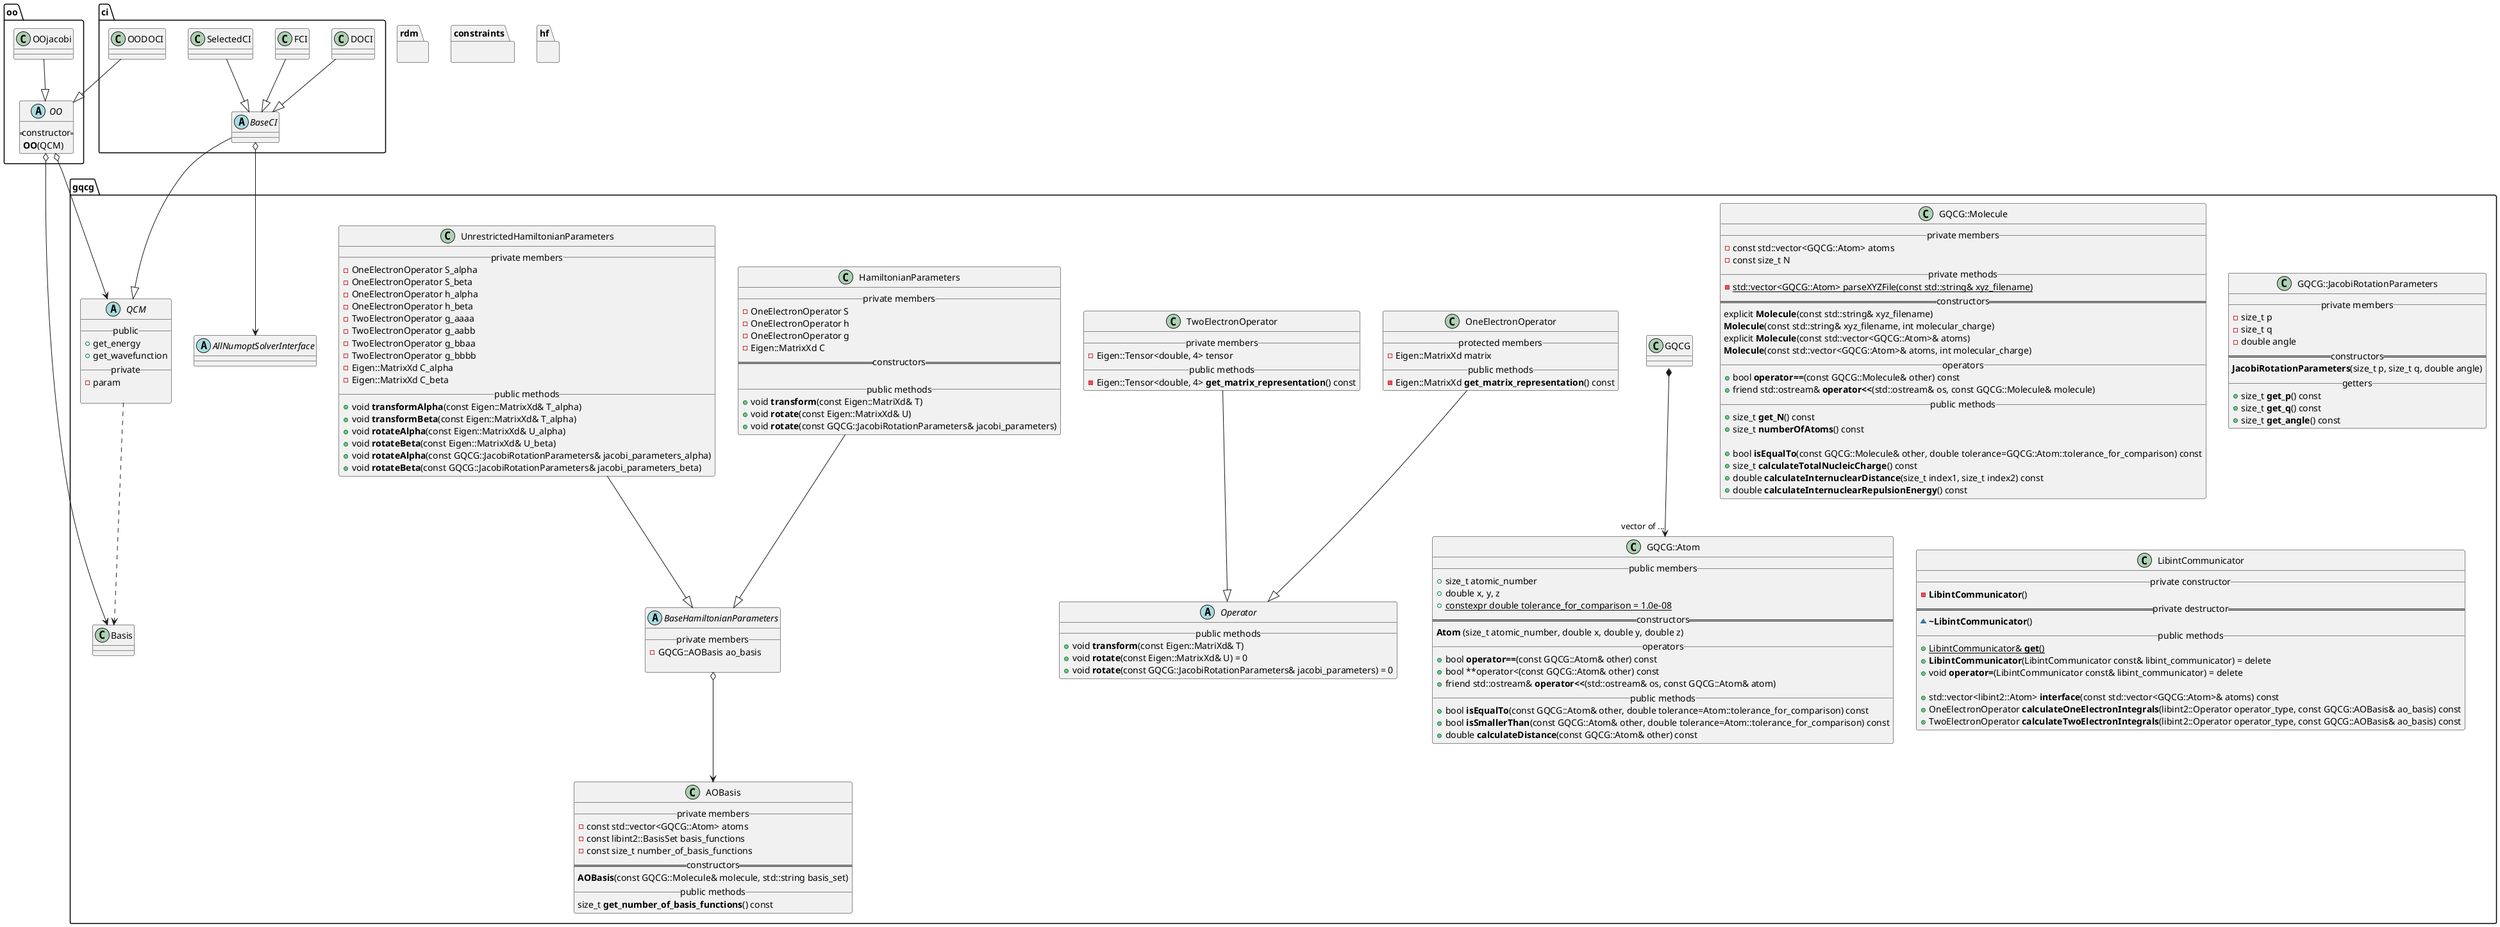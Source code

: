 @startuml

namespace gqcg {

    class GQCG::Atom {
        __ public members __
            + size_t atomic_number
            + double x, y, z
            + {static} constexpr double tolerance_for_comparison = 1.0e-08
        == constructors ==
            **Atom** (size_t atomic_number, double x, double y, double z)
        __ operators __
            + bool **operator==**(const GQCG::Atom& other) const
            + bool **operator<(const GQCG::Atom& other) const
            + friend std::ostream& **operator<<**(std::ostream& os, const GQCG::Atom& atom)
        __ public methods __
            + bool **isEqualTo**(const GQCG::Atom& other, double tolerance=Atom::tolerance_for_comparison) const
            + bool **isSmallerThan**(const GQCG::Atom& other, double tolerance=Atom::tolerance_for_comparison) const
            + double **calculateDistance**(const GQCG::Atom& other) const
    }

    GQCG::Molecule *--> "vector of ..." GQCG::Atom
    class GQCG::Molecule {
        __ private members __
            - const std::vector<GQCG::Atom> atoms
            - const size_t N
        __ private methods __
            - {static} std::vector<GQCG::Atom> parseXYZFile(const std::string& xyz_filename)
        == constructors ==
            explicit **Molecule**(const std::string& xyz_filename)
            **Molecule**(const std::string& xyz_filename, int molecular_charge)
            explicit **Molecule**(const std::vector<GQCG::Atom>& atoms)
            **Molecule**(const std::vector<GQCG::Atom>& atoms, int molecular_charge)
        __ operators __
            + bool **operator==**(const GQCG::Molecule& other) const
            + friend std::ostream& **operator<<**(std::ostream& os, const GQCG::Molecule& molecule)
        __ public methods __
            + size_t **get_N**() const
            + size_t **numberOfAtoms**() const

            + bool **isEqualTo**(const GQCG::Molecule& other, double tolerance=GQCG::Atom::tolerance_for_comparison) const
            + size_t **calculateTotalNucleicCharge**() const
            + double **calculateInternuclearDistance**(size_t index1, size_t index2) const
            + double **calculateInternuclearRepulsionEnergy**() const
    }


    class GQCG::JacobiRotationParameters {
        __ private members __
            - size_t p
            - size_t q
            - double angle
        == constructors ==
            **JacobiRotationParameters**(size_t p, size_t q, double angle)
        __ getters __
            + size_t **get_p**() const
            + size_t **get_q**() const
            + size_t **get_angle**() const
    }


    abstract class Operator {
        __ public methods __
            + void **transform**(const Eigen::MatriXd& T)
            + void **rotate**(const Eigen::MatrixXd& U) = 0
            + void **rotate**(const GQCG::JacobiRotationParameters& jacobi_parameters) = 0
    }

    OneElectronOperator --|> Operator
    class OneElectronOperator {
        __ protected members __
            - Eigen::MatrixXd matrix
        __ public methods __
            - Eigen::MatrixXd **get_matrix_representation**() const
    }

    TwoElectronOperator --|> Operator
    class TwoElectronOperator {
        __ private members __
            - Eigen::Tensor<double, 4> tensor
        __ public methods __
            - Eigen::Tensor<double, 4> **get_matrix_representation**() const
    }

    class AOBasis {
        __ private members __
            - const std::vector<GQCG::Atom> atoms
            - const libint2::BasisSet basis_functions
            - const size_t number_of_basis_functions
        == constructors ==
            **AOBasis**(const GQCG::Molecule& molecule, std::string basis_set)
        __ public methods __
            size_t **get_number_of_basis_functions**() const
    }

    class LibintCommunicator {
        __ private constructor __
            - **LibintCommunicator**()
        == private destructor ==
            ~ **~LibintCommunicator**()
        __ public methods __
            + {static} LibintCommunicator& **get**()
            + **LibintCommunicator**(LibintCommunicator const& libint_communicator) = delete
            + void **operator=**(LibintCommunicator const& libint_communicator) = delete

            + std::vector<libint2::Atom> **interface**(const std::vector<GQCG::Atom>& atoms) const
            + OneElectronOperator **calculateOneElectronIntegrals**(libint2::Operator operator_type, const GQCG::AOBasis& ao_basis) const
            + TwoElectronOperator **calculateTwoElectronIntegrals**(libint2::Operator operator_type, const GQCG::AOBasis& ao_basis) const
    }


    BaseHamiltonianParameters o--> AOBasis
    abstract class BaseHamiltonianParameters {
        __ private members __
            - GQCG::AOBasis ao_basis

    }


    HamiltonianParameters --|> BaseHamiltonianParameters
    class HamiltonianParameters {
        __ private members __
            - OneElectronOperator S
            - OneElectronOperator h
            - OneElectronOperator g
            - Eigen::MatrixXd C
        == constructors ==

        __ public methods __
            + void **transform**(const Eigen::MatriXd& T)
            + void **rotate**(const Eigen::MatrixXd& U)
            + void **rotate**(const GQCG::JacobiRotationParameters& jacobi_parameters)
    }

    UnrestrictedHamiltonianParameters --|> BaseHamiltonianParameters
    class UnrestrictedHamiltonianParameters {
        __ private members __
            - OneElectronOperator S_alpha
            - OneElectronOperator S_beta
            - OneElectronOperator h_alpha
            - OneElectronOperator h_beta
            - TwoElectronOperator g_aaaa
            - TwoElectronOperator g_aabb
            - TwoElectronOperator g_bbaa
            - TwoElectronOperator g_bbbb
            - Eigen::MatrixXd C_alpha
            - Eigen::MatrixXd C_beta
        __ public methods __
            + void **transformAlpha**(const Eigen::MatrixXd& T_alpha)
            + void **transformBeta**(const Eigen::MatrixXd& T_alpha)
            + void **rotateAlpha**(const Eigen::MatrixXd& U_alpha)
            + void **rotateBeta**(const Eigen::MatrixXd& U_beta)
            + void **rotateAlpha**(const GQCG::JacobiRotationParameters& jacobi_parameters_alpha)
            + void **rotateBeta**(const GQCG::JacobiRotationParameters& jacobi_parameters_beta)
    }

    abstract class QCM {
        __public__
        +get_energy
        +get_wavefunction
        __private__
        -param

    }

    abstract AllNumoptSolverInterface

    gqcg.QCM ..> gqcg.Basis
}

namespace oo {
    abstract class OO {
        ==constructor==
         **OO**(QCM)
    }
    class OOjacobi {

    }
}


oo.OO o--> gqcg.QCM
oo.OO o--> gqcg.Basis
oo.OOjacobi --|> oo.OO

namespace ci {
    abstract class BaseCI
    class DOCI
    class FCI
    class OODOCI
    class SelectedCI
}

ci.BaseCI --|> gqcg.QCM
ci.OODOCI --|> oo.OO
ci.DOCI --|> ci.BaseCI
ci.FCI --|> ci.BaseCI
ci.SelectedCI --|> ci.BaseCI
ci.BaseCI o--> gqcg.AllNumoptSolverInterface

namespace rdm {
}
namespace constraints {
}

namespace hf {
}


@enduml

